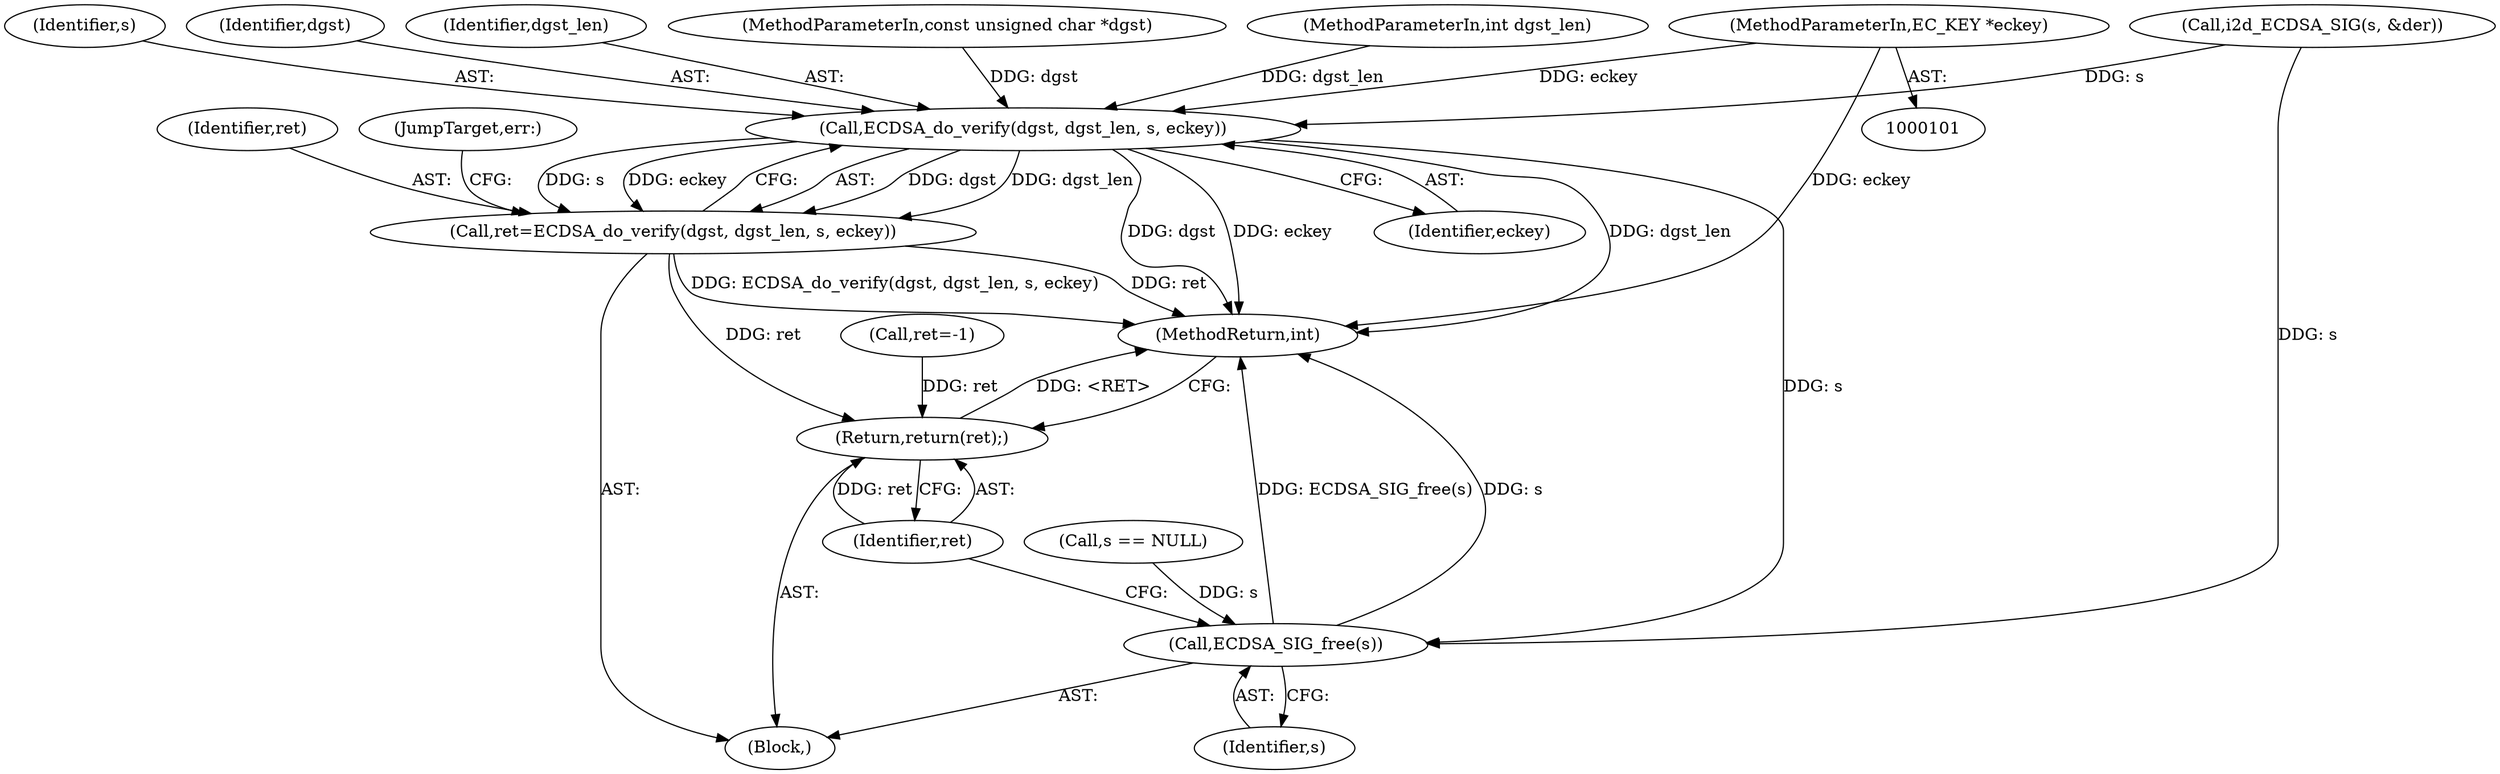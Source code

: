 digraph "0_openssl_684400ce192dac51df3d3e92b61830a6ef90be3e_1@pointer" {
"1000107" [label="(MethodParameterIn,EC_KEY *eckey)"];
"1000165" [label="(Call,ECDSA_do_verify(dgst, dgst_len, s, eckey))"];
"1000163" [label="(Call,ret=ECDSA_do_verify(dgst, dgst_len, s, eckey))"];
"1000183" [label="(Return,return(ret);)"];
"1000181" [label="(Call,ECDSA_SIG_free(s))"];
"1000183" [label="(Return,return(ret);)"];
"1000149" [label="(Call,i2d_ECDSA_SIG(s, &der))"];
"1000170" [label="(JumpTarget,err:)"];
"1000165" [label="(Call,ECDSA_do_verify(dgst, dgst_len, s, eckey))"];
"1000163" [label="(Call,ret=ECDSA_do_verify(dgst, dgst_len, s, eckey))"];
"1000169" [label="(Identifier,eckey)"];
"1000132" [label="(Call,s == NULL)"];
"1000167" [label="(Identifier,dgst_len)"];
"1000103" [label="(MethodParameterIn,const unsigned char *dgst)"];
"1000108" [label="(Block,)"];
"1000104" [label="(MethodParameterIn,int dgst_len)"];
"1000185" [label="(MethodReturn,int)"];
"1000168" [label="(Identifier,s)"];
"1000166" [label="(Identifier,dgst)"];
"1000181" [label="(Call,ECDSA_SIG_free(s))"];
"1000124" [label="(Call,ret=-1)"];
"1000184" [label="(Identifier,ret)"];
"1000107" [label="(MethodParameterIn,EC_KEY *eckey)"];
"1000164" [label="(Identifier,ret)"];
"1000182" [label="(Identifier,s)"];
"1000107" -> "1000101"  [label="AST: "];
"1000107" -> "1000185"  [label="DDG: eckey"];
"1000107" -> "1000165"  [label="DDG: eckey"];
"1000165" -> "1000163"  [label="AST: "];
"1000165" -> "1000169"  [label="CFG: "];
"1000166" -> "1000165"  [label="AST: "];
"1000167" -> "1000165"  [label="AST: "];
"1000168" -> "1000165"  [label="AST: "];
"1000169" -> "1000165"  [label="AST: "];
"1000163" -> "1000165"  [label="CFG: "];
"1000165" -> "1000185"  [label="DDG: eckey"];
"1000165" -> "1000185"  [label="DDG: dgst"];
"1000165" -> "1000185"  [label="DDG: dgst_len"];
"1000165" -> "1000163"  [label="DDG: dgst"];
"1000165" -> "1000163"  [label="DDG: dgst_len"];
"1000165" -> "1000163"  [label="DDG: s"];
"1000165" -> "1000163"  [label="DDG: eckey"];
"1000103" -> "1000165"  [label="DDG: dgst"];
"1000104" -> "1000165"  [label="DDG: dgst_len"];
"1000149" -> "1000165"  [label="DDG: s"];
"1000165" -> "1000181"  [label="DDG: s"];
"1000163" -> "1000108"  [label="AST: "];
"1000164" -> "1000163"  [label="AST: "];
"1000170" -> "1000163"  [label="CFG: "];
"1000163" -> "1000185"  [label="DDG: ret"];
"1000163" -> "1000185"  [label="DDG: ECDSA_do_verify(dgst, dgst_len, s, eckey)"];
"1000163" -> "1000183"  [label="DDG: ret"];
"1000183" -> "1000108"  [label="AST: "];
"1000183" -> "1000184"  [label="CFG: "];
"1000184" -> "1000183"  [label="AST: "];
"1000185" -> "1000183"  [label="CFG: "];
"1000183" -> "1000185"  [label="DDG: <RET>"];
"1000184" -> "1000183"  [label="DDG: ret"];
"1000124" -> "1000183"  [label="DDG: ret"];
"1000181" -> "1000108"  [label="AST: "];
"1000181" -> "1000182"  [label="CFG: "];
"1000182" -> "1000181"  [label="AST: "];
"1000184" -> "1000181"  [label="CFG: "];
"1000181" -> "1000185"  [label="DDG: ECDSA_SIG_free(s)"];
"1000181" -> "1000185"  [label="DDG: s"];
"1000132" -> "1000181"  [label="DDG: s"];
"1000149" -> "1000181"  [label="DDG: s"];
}
